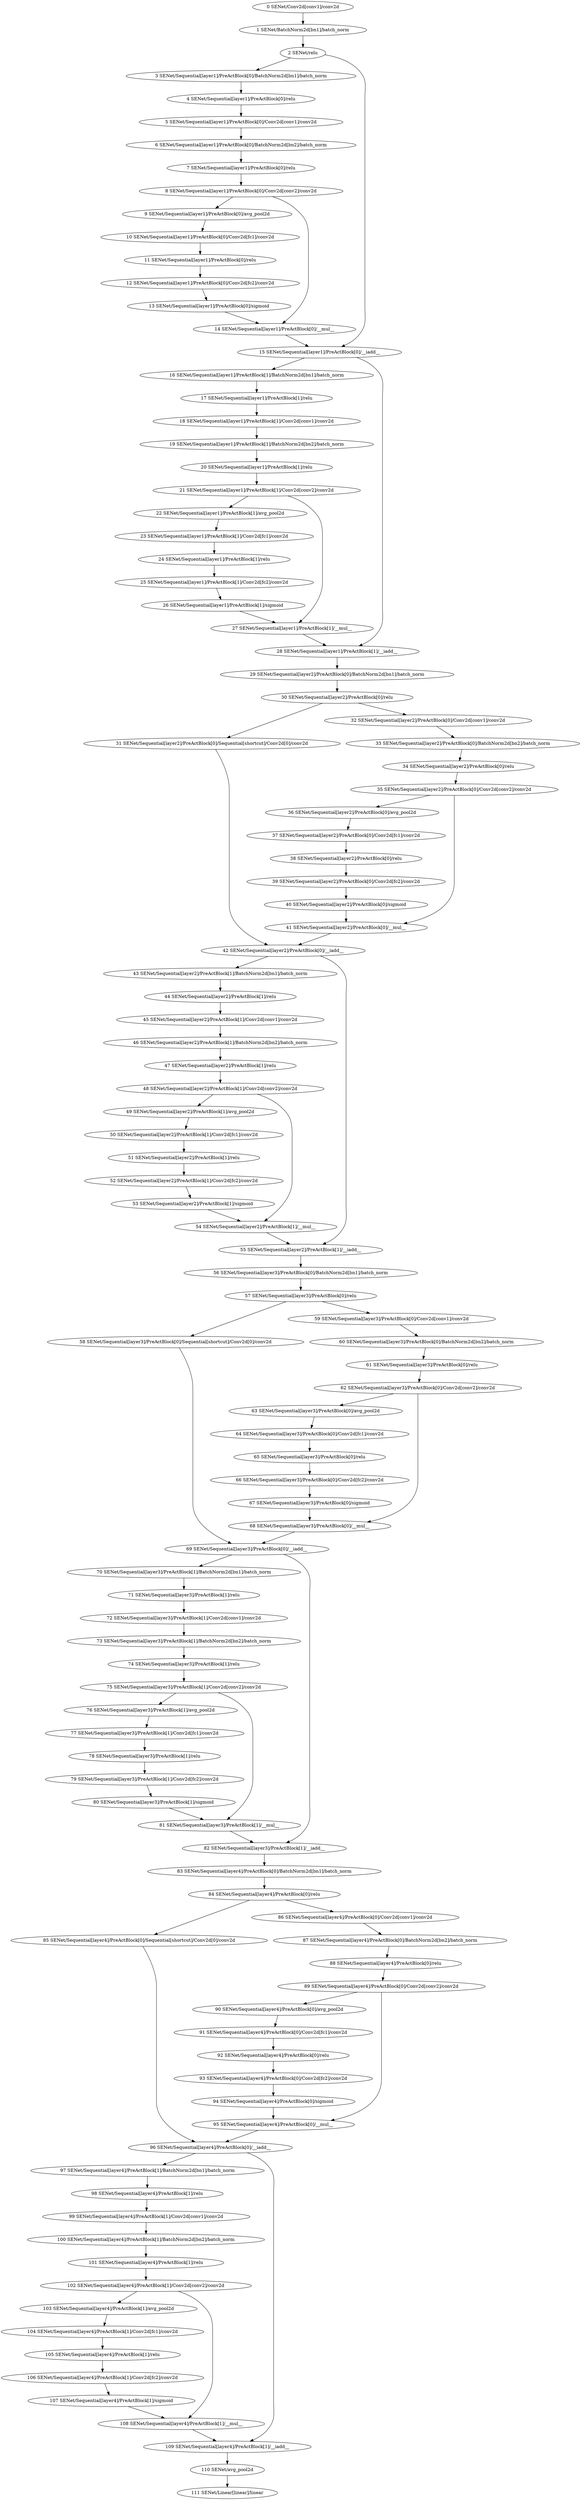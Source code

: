 strict digraph  {
"0 SENet/Conv2d[conv1]/conv2d" [id=0, scope="SENet/Conv2d[conv1]", type=conv2d];
"1 SENet/BatchNorm2d[bn1]/batch_norm" [id=1, scope="SENet/BatchNorm2d[bn1]", type=batch_norm];
"2 SENet/relu" [id=2, scope=SENet, type=relu];
"3 SENet/Sequential[layer1]/PreActBlock[0]/BatchNorm2d[bn1]/batch_norm" [id=3, scope="SENet/Sequential[layer1]/PreActBlock[0]/BatchNorm2d[bn1]", type=batch_norm];
"4 SENet/Sequential[layer1]/PreActBlock[0]/relu" [id=4, scope="SENet/Sequential[layer1]/PreActBlock[0]", type=relu];
"5 SENet/Sequential[layer1]/PreActBlock[0]/Conv2d[conv1]/conv2d" [id=5, scope="SENet/Sequential[layer1]/PreActBlock[0]/Conv2d[conv1]", type=conv2d];
"6 SENet/Sequential[layer1]/PreActBlock[0]/BatchNorm2d[bn2]/batch_norm" [id=6, scope="SENet/Sequential[layer1]/PreActBlock[0]/BatchNorm2d[bn2]", type=batch_norm];
"7 SENet/Sequential[layer1]/PreActBlock[0]/relu" [id=7, scope="SENet/Sequential[layer1]/PreActBlock[0]", type=relu];
"8 SENet/Sequential[layer1]/PreActBlock[0]/Conv2d[conv2]/conv2d" [id=8, scope="SENet/Sequential[layer1]/PreActBlock[0]/Conv2d[conv2]", type=conv2d];
"9 SENet/Sequential[layer1]/PreActBlock[0]/avg_pool2d" [id=9, scope="SENet/Sequential[layer1]/PreActBlock[0]", type=avg_pool2d];
"10 SENet/Sequential[layer1]/PreActBlock[0]/Conv2d[fc1]/conv2d" [id=10, scope="SENet/Sequential[layer1]/PreActBlock[0]/Conv2d[fc1]", type=conv2d];
"11 SENet/Sequential[layer1]/PreActBlock[0]/relu" [id=11, scope="SENet/Sequential[layer1]/PreActBlock[0]", type=relu];
"12 SENet/Sequential[layer1]/PreActBlock[0]/Conv2d[fc2]/conv2d" [id=12, scope="SENet/Sequential[layer1]/PreActBlock[0]/Conv2d[fc2]", type=conv2d];
"13 SENet/Sequential[layer1]/PreActBlock[0]/sigmoid" [id=13, scope="SENet/Sequential[layer1]/PreActBlock[0]", type=sigmoid];
"14 SENet/Sequential[layer1]/PreActBlock[0]/__mul__" [id=14, scope="SENet/Sequential[layer1]/PreActBlock[0]", type=__mul__];
"15 SENet/Sequential[layer1]/PreActBlock[0]/__iadd__" [id=15, scope="SENet/Sequential[layer1]/PreActBlock[0]", type=__iadd__];
"16 SENet/Sequential[layer1]/PreActBlock[1]/BatchNorm2d[bn1]/batch_norm" [id=16, scope="SENet/Sequential[layer1]/PreActBlock[1]/BatchNorm2d[bn1]", type=batch_norm];
"17 SENet/Sequential[layer1]/PreActBlock[1]/relu" [id=17, scope="SENet/Sequential[layer1]/PreActBlock[1]", type=relu];
"18 SENet/Sequential[layer1]/PreActBlock[1]/Conv2d[conv1]/conv2d" [id=18, scope="SENet/Sequential[layer1]/PreActBlock[1]/Conv2d[conv1]", type=conv2d];
"19 SENet/Sequential[layer1]/PreActBlock[1]/BatchNorm2d[bn2]/batch_norm" [id=19, scope="SENet/Sequential[layer1]/PreActBlock[1]/BatchNorm2d[bn2]", type=batch_norm];
"20 SENet/Sequential[layer1]/PreActBlock[1]/relu" [id=20, scope="SENet/Sequential[layer1]/PreActBlock[1]", type=relu];
"21 SENet/Sequential[layer1]/PreActBlock[1]/Conv2d[conv2]/conv2d" [id=21, scope="SENet/Sequential[layer1]/PreActBlock[1]/Conv2d[conv2]", type=conv2d];
"22 SENet/Sequential[layer1]/PreActBlock[1]/avg_pool2d" [id=22, scope="SENet/Sequential[layer1]/PreActBlock[1]", type=avg_pool2d];
"23 SENet/Sequential[layer1]/PreActBlock[1]/Conv2d[fc1]/conv2d" [id=23, scope="SENet/Sequential[layer1]/PreActBlock[1]/Conv2d[fc1]", type=conv2d];
"24 SENet/Sequential[layer1]/PreActBlock[1]/relu" [id=24, scope="SENet/Sequential[layer1]/PreActBlock[1]", type=relu];
"25 SENet/Sequential[layer1]/PreActBlock[1]/Conv2d[fc2]/conv2d" [id=25, scope="SENet/Sequential[layer1]/PreActBlock[1]/Conv2d[fc2]", type=conv2d];
"26 SENet/Sequential[layer1]/PreActBlock[1]/sigmoid" [id=26, scope="SENet/Sequential[layer1]/PreActBlock[1]", type=sigmoid];
"27 SENet/Sequential[layer1]/PreActBlock[1]/__mul__" [id=27, scope="SENet/Sequential[layer1]/PreActBlock[1]", type=__mul__];
"28 SENet/Sequential[layer1]/PreActBlock[1]/__iadd__" [id=28, scope="SENet/Sequential[layer1]/PreActBlock[1]", type=__iadd__];
"29 SENet/Sequential[layer2]/PreActBlock[0]/BatchNorm2d[bn1]/batch_norm" [id=29, scope="SENet/Sequential[layer2]/PreActBlock[0]/BatchNorm2d[bn1]", type=batch_norm];
"30 SENet/Sequential[layer2]/PreActBlock[0]/relu" [id=30, scope="SENet/Sequential[layer2]/PreActBlock[0]", type=relu];
"31 SENet/Sequential[layer2]/PreActBlock[0]/Sequential[shortcut]/Conv2d[0]/conv2d" [id=31, scope="SENet/Sequential[layer2]/PreActBlock[0]/Sequential[shortcut]/Conv2d[0]", type=conv2d];
"32 SENet/Sequential[layer2]/PreActBlock[0]/Conv2d[conv1]/conv2d" [id=32, scope="SENet/Sequential[layer2]/PreActBlock[0]/Conv2d[conv1]", type=conv2d];
"33 SENet/Sequential[layer2]/PreActBlock[0]/BatchNorm2d[bn2]/batch_norm" [id=33, scope="SENet/Sequential[layer2]/PreActBlock[0]/BatchNorm2d[bn2]", type=batch_norm];
"34 SENet/Sequential[layer2]/PreActBlock[0]/relu" [id=34, scope="SENet/Sequential[layer2]/PreActBlock[0]", type=relu];
"35 SENet/Sequential[layer2]/PreActBlock[0]/Conv2d[conv2]/conv2d" [id=35, scope="SENet/Sequential[layer2]/PreActBlock[0]/Conv2d[conv2]", type=conv2d];
"36 SENet/Sequential[layer2]/PreActBlock[0]/avg_pool2d" [id=36, scope="SENet/Sequential[layer2]/PreActBlock[0]", type=avg_pool2d];
"37 SENet/Sequential[layer2]/PreActBlock[0]/Conv2d[fc1]/conv2d" [id=37, scope="SENet/Sequential[layer2]/PreActBlock[0]/Conv2d[fc1]", type=conv2d];
"38 SENet/Sequential[layer2]/PreActBlock[0]/relu" [id=38, scope="SENet/Sequential[layer2]/PreActBlock[0]", type=relu];
"39 SENet/Sequential[layer2]/PreActBlock[0]/Conv2d[fc2]/conv2d" [id=39, scope="SENet/Sequential[layer2]/PreActBlock[0]/Conv2d[fc2]", type=conv2d];
"40 SENet/Sequential[layer2]/PreActBlock[0]/sigmoid" [id=40, scope="SENet/Sequential[layer2]/PreActBlock[0]", type=sigmoid];
"41 SENet/Sequential[layer2]/PreActBlock[0]/__mul__" [id=41, scope="SENet/Sequential[layer2]/PreActBlock[0]", type=__mul__];
"42 SENet/Sequential[layer2]/PreActBlock[0]/__iadd__" [id=42, scope="SENet/Sequential[layer2]/PreActBlock[0]", type=__iadd__];
"43 SENet/Sequential[layer2]/PreActBlock[1]/BatchNorm2d[bn1]/batch_norm" [id=43, scope="SENet/Sequential[layer2]/PreActBlock[1]/BatchNorm2d[bn1]", type=batch_norm];
"44 SENet/Sequential[layer2]/PreActBlock[1]/relu" [id=44, scope="SENet/Sequential[layer2]/PreActBlock[1]", type=relu];
"45 SENet/Sequential[layer2]/PreActBlock[1]/Conv2d[conv1]/conv2d" [id=45, scope="SENet/Sequential[layer2]/PreActBlock[1]/Conv2d[conv1]", type=conv2d];
"46 SENet/Sequential[layer2]/PreActBlock[1]/BatchNorm2d[bn2]/batch_norm" [id=46, scope="SENet/Sequential[layer2]/PreActBlock[1]/BatchNorm2d[bn2]", type=batch_norm];
"47 SENet/Sequential[layer2]/PreActBlock[1]/relu" [id=47, scope="SENet/Sequential[layer2]/PreActBlock[1]", type=relu];
"48 SENet/Sequential[layer2]/PreActBlock[1]/Conv2d[conv2]/conv2d" [id=48, scope="SENet/Sequential[layer2]/PreActBlock[1]/Conv2d[conv2]", type=conv2d];
"49 SENet/Sequential[layer2]/PreActBlock[1]/avg_pool2d" [id=49, scope="SENet/Sequential[layer2]/PreActBlock[1]", type=avg_pool2d];
"50 SENet/Sequential[layer2]/PreActBlock[1]/Conv2d[fc1]/conv2d" [id=50, scope="SENet/Sequential[layer2]/PreActBlock[1]/Conv2d[fc1]", type=conv2d];
"51 SENet/Sequential[layer2]/PreActBlock[1]/relu" [id=51, scope="SENet/Sequential[layer2]/PreActBlock[1]", type=relu];
"52 SENet/Sequential[layer2]/PreActBlock[1]/Conv2d[fc2]/conv2d" [id=52, scope="SENet/Sequential[layer2]/PreActBlock[1]/Conv2d[fc2]", type=conv2d];
"53 SENet/Sequential[layer2]/PreActBlock[1]/sigmoid" [id=53, scope="SENet/Sequential[layer2]/PreActBlock[1]", type=sigmoid];
"54 SENet/Sequential[layer2]/PreActBlock[1]/__mul__" [id=54, scope="SENet/Sequential[layer2]/PreActBlock[1]", type=__mul__];
"55 SENet/Sequential[layer2]/PreActBlock[1]/__iadd__" [id=55, scope="SENet/Sequential[layer2]/PreActBlock[1]", type=__iadd__];
"56 SENet/Sequential[layer3]/PreActBlock[0]/BatchNorm2d[bn1]/batch_norm" [id=56, scope="SENet/Sequential[layer3]/PreActBlock[0]/BatchNorm2d[bn1]", type=batch_norm];
"57 SENet/Sequential[layer3]/PreActBlock[0]/relu" [id=57, scope="SENet/Sequential[layer3]/PreActBlock[0]", type=relu];
"58 SENet/Sequential[layer3]/PreActBlock[0]/Sequential[shortcut]/Conv2d[0]/conv2d" [id=58, scope="SENet/Sequential[layer3]/PreActBlock[0]/Sequential[shortcut]/Conv2d[0]", type=conv2d];
"59 SENet/Sequential[layer3]/PreActBlock[0]/Conv2d[conv1]/conv2d" [id=59, scope="SENet/Sequential[layer3]/PreActBlock[0]/Conv2d[conv1]", type=conv2d];
"60 SENet/Sequential[layer3]/PreActBlock[0]/BatchNorm2d[bn2]/batch_norm" [id=60, scope="SENet/Sequential[layer3]/PreActBlock[0]/BatchNorm2d[bn2]", type=batch_norm];
"61 SENet/Sequential[layer3]/PreActBlock[0]/relu" [id=61, scope="SENet/Sequential[layer3]/PreActBlock[0]", type=relu];
"62 SENet/Sequential[layer3]/PreActBlock[0]/Conv2d[conv2]/conv2d" [id=62, scope="SENet/Sequential[layer3]/PreActBlock[0]/Conv2d[conv2]", type=conv2d];
"63 SENet/Sequential[layer3]/PreActBlock[0]/avg_pool2d" [id=63, scope="SENet/Sequential[layer3]/PreActBlock[0]", type=avg_pool2d];
"64 SENet/Sequential[layer3]/PreActBlock[0]/Conv2d[fc1]/conv2d" [id=64, scope="SENet/Sequential[layer3]/PreActBlock[0]/Conv2d[fc1]", type=conv2d];
"65 SENet/Sequential[layer3]/PreActBlock[0]/relu" [id=65, scope="SENet/Sequential[layer3]/PreActBlock[0]", type=relu];
"66 SENet/Sequential[layer3]/PreActBlock[0]/Conv2d[fc2]/conv2d" [id=66, scope="SENet/Sequential[layer3]/PreActBlock[0]/Conv2d[fc2]", type=conv2d];
"67 SENet/Sequential[layer3]/PreActBlock[0]/sigmoid" [id=67, scope="SENet/Sequential[layer3]/PreActBlock[0]", type=sigmoid];
"68 SENet/Sequential[layer3]/PreActBlock[0]/__mul__" [id=68, scope="SENet/Sequential[layer3]/PreActBlock[0]", type=__mul__];
"69 SENet/Sequential[layer3]/PreActBlock[0]/__iadd__" [id=69, scope="SENet/Sequential[layer3]/PreActBlock[0]", type=__iadd__];
"70 SENet/Sequential[layer3]/PreActBlock[1]/BatchNorm2d[bn1]/batch_norm" [id=70, scope="SENet/Sequential[layer3]/PreActBlock[1]/BatchNorm2d[bn1]", type=batch_norm];
"71 SENet/Sequential[layer3]/PreActBlock[1]/relu" [id=71, scope="SENet/Sequential[layer3]/PreActBlock[1]", type=relu];
"72 SENet/Sequential[layer3]/PreActBlock[1]/Conv2d[conv1]/conv2d" [id=72, scope="SENet/Sequential[layer3]/PreActBlock[1]/Conv2d[conv1]", type=conv2d];
"73 SENet/Sequential[layer3]/PreActBlock[1]/BatchNorm2d[bn2]/batch_norm" [id=73, scope="SENet/Sequential[layer3]/PreActBlock[1]/BatchNorm2d[bn2]", type=batch_norm];
"74 SENet/Sequential[layer3]/PreActBlock[1]/relu" [id=74, scope="SENet/Sequential[layer3]/PreActBlock[1]", type=relu];
"75 SENet/Sequential[layer3]/PreActBlock[1]/Conv2d[conv2]/conv2d" [id=75, scope="SENet/Sequential[layer3]/PreActBlock[1]/Conv2d[conv2]", type=conv2d];
"76 SENet/Sequential[layer3]/PreActBlock[1]/avg_pool2d" [id=76, scope="SENet/Sequential[layer3]/PreActBlock[1]", type=avg_pool2d];
"77 SENet/Sequential[layer3]/PreActBlock[1]/Conv2d[fc1]/conv2d" [id=77, scope="SENet/Sequential[layer3]/PreActBlock[1]/Conv2d[fc1]", type=conv2d];
"78 SENet/Sequential[layer3]/PreActBlock[1]/relu" [id=78, scope="SENet/Sequential[layer3]/PreActBlock[1]", type=relu];
"79 SENet/Sequential[layer3]/PreActBlock[1]/Conv2d[fc2]/conv2d" [id=79, scope="SENet/Sequential[layer3]/PreActBlock[1]/Conv2d[fc2]", type=conv2d];
"80 SENet/Sequential[layer3]/PreActBlock[1]/sigmoid" [id=80, scope="SENet/Sequential[layer3]/PreActBlock[1]", type=sigmoid];
"81 SENet/Sequential[layer3]/PreActBlock[1]/__mul__" [id=81, scope="SENet/Sequential[layer3]/PreActBlock[1]", type=__mul__];
"82 SENet/Sequential[layer3]/PreActBlock[1]/__iadd__" [id=82, scope="SENet/Sequential[layer3]/PreActBlock[1]", type=__iadd__];
"83 SENet/Sequential[layer4]/PreActBlock[0]/BatchNorm2d[bn1]/batch_norm" [id=83, scope="SENet/Sequential[layer4]/PreActBlock[0]/BatchNorm2d[bn1]", type=batch_norm];
"84 SENet/Sequential[layer4]/PreActBlock[0]/relu" [id=84, scope="SENet/Sequential[layer4]/PreActBlock[0]", type=relu];
"85 SENet/Sequential[layer4]/PreActBlock[0]/Sequential[shortcut]/Conv2d[0]/conv2d" [id=85, scope="SENet/Sequential[layer4]/PreActBlock[0]/Sequential[shortcut]/Conv2d[0]", type=conv2d];
"86 SENet/Sequential[layer4]/PreActBlock[0]/Conv2d[conv1]/conv2d" [id=86, scope="SENet/Sequential[layer4]/PreActBlock[0]/Conv2d[conv1]", type=conv2d];
"87 SENet/Sequential[layer4]/PreActBlock[0]/BatchNorm2d[bn2]/batch_norm" [id=87, scope="SENet/Sequential[layer4]/PreActBlock[0]/BatchNorm2d[bn2]", type=batch_norm];
"88 SENet/Sequential[layer4]/PreActBlock[0]/relu" [id=88, scope="SENet/Sequential[layer4]/PreActBlock[0]", type=relu];
"89 SENet/Sequential[layer4]/PreActBlock[0]/Conv2d[conv2]/conv2d" [id=89, scope="SENet/Sequential[layer4]/PreActBlock[0]/Conv2d[conv2]", type=conv2d];
"90 SENet/Sequential[layer4]/PreActBlock[0]/avg_pool2d" [id=90, scope="SENet/Sequential[layer4]/PreActBlock[0]", type=avg_pool2d];
"91 SENet/Sequential[layer4]/PreActBlock[0]/Conv2d[fc1]/conv2d" [id=91, scope="SENet/Sequential[layer4]/PreActBlock[0]/Conv2d[fc1]", type=conv2d];
"92 SENet/Sequential[layer4]/PreActBlock[0]/relu" [id=92, scope="SENet/Sequential[layer4]/PreActBlock[0]", type=relu];
"93 SENet/Sequential[layer4]/PreActBlock[0]/Conv2d[fc2]/conv2d" [id=93, scope="SENet/Sequential[layer4]/PreActBlock[0]/Conv2d[fc2]", type=conv2d];
"94 SENet/Sequential[layer4]/PreActBlock[0]/sigmoid" [id=94, scope="SENet/Sequential[layer4]/PreActBlock[0]", type=sigmoid];
"95 SENet/Sequential[layer4]/PreActBlock[0]/__mul__" [id=95, scope="SENet/Sequential[layer4]/PreActBlock[0]", type=__mul__];
"96 SENet/Sequential[layer4]/PreActBlock[0]/__iadd__" [id=96, scope="SENet/Sequential[layer4]/PreActBlock[0]", type=__iadd__];
"97 SENet/Sequential[layer4]/PreActBlock[1]/BatchNorm2d[bn1]/batch_norm" [id=97, scope="SENet/Sequential[layer4]/PreActBlock[1]/BatchNorm2d[bn1]", type=batch_norm];
"98 SENet/Sequential[layer4]/PreActBlock[1]/relu" [id=98, scope="SENet/Sequential[layer4]/PreActBlock[1]", type=relu];
"99 SENet/Sequential[layer4]/PreActBlock[1]/Conv2d[conv1]/conv2d" [id=99, scope="SENet/Sequential[layer4]/PreActBlock[1]/Conv2d[conv1]", type=conv2d];
"100 SENet/Sequential[layer4]/PreActBlock[1]/BatchNorm2d[bn2]/batch_norm" [id=100, scope="SENet/Sequential[layer4]/PreActBlock[1]/BatchNorm2d[bn2]", type=batch_norm];
"101 SENet/Sequential[layer4]/PreActBlock[1]/relu" [id=101, scope="SENet/Sequential[layer4]/PreActBlock[1]", type=relu];
"102 SENet/Sequential[layer4]/PreActBlock[1]/Conv2d[conv2]/conv2d" [id=102, scope="SENet/Sequential[layer4]/PreActBlock[1]/Conv2d[conv2]", type=conv2d];
"103 SENet/Sequential[layer4]/PreActBlock[1]/avg_pool2d" [id=103, scope="SENet/Sequential[layer4]/PreActBlock[1]", type=avg_pool2d];
"104 SENet/Sequential[layer4]/PreActBlock[1]/Conv2d[fc1]/conv2d" [id=104, scope="SENet/Sequential[layer4]/PreActBlock[1]/Conv2d[fc1]", type=conv2d];
"105 SENet/Sequential[layer4]/PreActBlock[1]/relu" [id=105, scope="SENet/Sequential[layer4]/PreActBlock[1]", type=relu];
"106 SENet/Sequential[layer4]/PreActBlock[1]/Conv2d[fc2]/conv2d" [id=106, scope="SENet/Sequential[layer4]/PreActBlock[1]/Conv2d[fc2]", type=conv2d];
"107 SENet/Sequential[layer4]/PreActBlock[1]/sigmoid" [id=107, scope="SENet/Sequential[layer4]/PreActBlock[1]", type=sigmoid];
"108 SENet/Sequential[layer4]/PreActBlock[1]/__mul__" [id=108, scope="SENet/Sequential[layer4]/PreActBlock[1]", type=__mul__];
"109 SENet/Sequential[layer4]/PreActBlock[1]/__iadd__" [id=109, scope="SENet/Sequential[layer4]/PreActBlock[1]", type=__iadd__];
"110 SENet/avg_pool2d" [id=110, scope=SENet, type=avg_pool2d];
"111 SENet/Linear[linear]/linear" [id=111, scope="SENet/Linear[linear]", type=linear];
"0 SENet/Conv2d[conv1]/conv2d" -> "1 SENet/BatchNorm2d[bn1]/batch_norm";
"1 SENet/BatchNorm2d[bn1]/batch_norm" -> "2 SENet/relu";
"2 SENet/relu" -> "3 SENet/Sequential[layer1]/PreActBlock[0]/BatchNorm2d[bn1]/batch_norm";
"3 SENet/Sequential[layer1]/PreActBlock[0]/BatchNorm2d[bn1]/batch_norm" -> "4 SENet/Sequential[layer1]/PreActBlock[0]/relu";
"4 SENet/Sequential[layer1]/PreActBlock[0]/relu" -> "5 SENet/Sequential[layer1]/PreActBlock[0]/Conv2d[conv1]/conv2d";
"5 SENet/Sequential[layer1]/PreActBlock[0]/Conv2d[conv1]/conv2d" -> "6 SENet/Sequential[layer1]/PreActBlock[0]/BatchNorm2d[bn2]/batch_norm";
"6 SENet/Sequential[layer1]/PreActBlock[0]/BatchNorm2d[bn2]/batch_norm" -> "7 SENet/Sequential[layer1]/PreActBlock[0]/relu";
"7 SENet/Sequential[layer1]/PreActBlock[0]/relu" -> "8 SENet/Sequential[layer1]/PreActBlock[0]/Conv2d[conv2]/conv2d";
"8 SENet/Sequential[layer1]/PreActBlock[0]/Conv2d[conv2]/conv2d" -> "9 SENet/Sequential[layer1]/PreActBlock[0]/avg_pool2d";
"2 SENet/relu" -> "15 SENet/Sequential[layer1]/PreActBlock[0]/__iadd__";
"8 SENet/Sequential[layer1]/PreActBlock[0]/Conv2d[conv2]/conv2d" -> "14 SENet/Sequential[layer1]/PreActBlock[0]/__mul__";
"9 SENet/Sequential[layer1]/PreActBlock[0]/avg_pool2d" -> "10 SENet/Sequential[layer1]/PreActBlock[0]/Conv2d[fc1]/conv2d";
"10 SENet/Sequential[layer1]/PreActBlock[0]/Conv2d[fc1]/conv2d" -> "11 SENet/Sequential[layer1]/PreActBlock[0]/relu";
"11 SENet/Sequential[layer1]/PreActBlock[0]/relu" -> "12 SENet/Sequential[layer1]/PreActBlock[0]/Conv2d[fc2]/conv2d";
"12 SENet/Sequential[layer1]/PreActBlock[0]/Conv2d[fc2]/conv2d" -> "13 SENet/Sequential[layer1]/PreActBlock[0]/sigmoid";
"13 SENet/Sequential[layer1]/PreActBlock[0]/sigmoid" -> "14 SENet/Sequential[layer1]/PreActBlock[0]/__mul__";
"14 SENet/Sequential[layer1]/PreActBlock[0]/__mul__" -> "15 SENet/Sequential[layer1]/PreActBlock[0]/__iadd__";
"15 SENet/Sequential[layer1]/PreActBlock[0]/__iadd__" -> "16 SENet/Sequential[layer1]/PreActBlock[1]/BatchNorm2d[bn1]/batch_norm";
"15 SENet/Sequential[layer1]/PreActBlock[0]/__iadd__" -> "28 SENet/Sequential[layer1]/PreActBlock[1]/__iadd__";
"16 SENet/Sequential[layer1]/PreActBlock[1]/BatchNorm2d[bn1]/batch_norm" -> "17 SENet/Sequential[layer1]/PreActBlock[1]/relu";
"17 SENet/Sequential[layer1]/PreActBlock[1]/relu" -> "18 SENet/Sequential[layer1]/PreActBlock[1]/Conv2d[conv1]/conv2d";
"18 SENet/Sequential[layer1]/PreActBlock[1]/Conv2d[conv1]/conv2d" -> "19 SENet/Sequential[layer1]/PreActBlock[1]/BatchNorm2d[bn2]/batch_norm";
"19 SENet/Sequential[layer1]/PreActBlock[1]/BatchNorm2d[bn2]/batch_norm" -> "20 SENet/Sequential[layer1]/PreActBlock[1]/relu";
"20 SENet/Sequential[layer1]/PreActBlock[1]/relu" -> "21 SENet/Sequential[layer1]/PreActBlock[1]/Conv2d[conv2]/conv2d";
"21 SENet/Sequential[layer1]/PreActBlock[1]/Conv2d[conv2]/conv2d" -> "22 SENet/Sequential[layer1]/PreActBlock[1]/avg_pool2d";
"21 SENet/Sequential[layer1]/PreActBlock[1]/Conv2d[conv2]/conv2d" -> "27 SENet/Sequential[layer1]/PreActBlock[1]/__mul__";
"22 SENet/Sequential[layer1]/PreActBlock[1]/avg_pool2d" -> "23 SENet/Sequential[layer1]/PreActBlock[1]/Conv2d[fc1]/conv2d";
"23 SENet/Sequential[layer1]/PreActBlock[1]/Conv2d[fc1]/conv2d" -> "24 SENet/Sequential[layer1]/PreActBlock[1]/relu";
"24 SENet/Sequential[layer1]/PreActBlock[1]/relu" -> "25 SENet/Sequential[layer1]/PreActBlock[1]/Conv2d[fc2]/conv2d";
"25 SENet/Sequential[layer1]/PreActBlock[1]/Conv2d[fc2]/conv2d" -> "26 SENet/Sequential[layer1]/PreActBlock[1]/sigmoid";
"26 SENet/Sequential[layer1]/PreActBlock[1]/sigmoid" -> "27 SENet/Sequential[layer1]/PreActBlock[1]/__mul__";
"27 SENet/Sequential[layer1]/PreActBlock[1]/__mul__" -> "28 SENet/Sequential[layer1]/PreActBlock[1]/__iadd__";
"28 SENet/Sequential[layer1]/PreActBlock[1]/__iadd__" -> "29 SENet/Sequential[layer2]/PreActBlock[0]/BatchNorm2d[bn1]/batch_norm";
"29 SENet/Sequential[layer2]/PreActBlock[0]/BatchNorm2d[bn1]/batch_norm" -> "30 SENet/Sequential[layer2]/PreActBlock[0]/relu";
"30 SENet/Sequential[layer2]/PreActBlock[0]/relu" -> "31 SENet/Sequential[layer2]/PreActBlock[0]/Sequential[shortcut]/Conv2d[0]/conv2d";
"30 SENet/Sequential[layer2]/PreActBlock[0]/relu" -> "32 SENet/Sequential[layer2]/PreActBlock[0]/Conv2d[conv1]/conv2d";
"31 SENet/Sequential[layer2]/PreActBlock[0]/Sequential[shortcut]/Conv2d[0]/conv2d" -> "42 SENet/Sequential[layer2]/PreActBlock[0]/__iadd__";
"32 SENet/Sequential[layer2]/PreActBlock[0]/Conv2d[conv1]/conv2d" -> "33 SENet/Sequential[layer2]/PreActBlock[0]/BatchNorm2d[bn2]/batch_norm";
"33 SENet/Sequential[layer2]/PreActBlock[0]/BatchNorm2d[bn2]/batch_norm" -> "34 SENet/Sequential[layer2]/PreActBlock[0]/relu";
"34 SENet/Sequential[layer2]/PreActBlock[0]/relu" -> "35 SENet/Sequential[layer2]/PreActBlock[0]/Conv2d[conv2]/conv2d";
"35 SENet/Sequential[layer2]/PreActBlock[0]/Conv2d[conv2]/conv2d" -> "36 SENet/Sequential[layer2]/PreActBlock[0]/avg_pool2d";
"35 SENet/Sequential[layer2]/PreActBlock[0]/Conv2d[conv2]/conv2d" -> "41 SENet/Sequential[layer2]/PreActBlock[0]/__mul__";
"36 SENet/Sequential[layer2]/PreActBlock[0]/avg_pool2d" -> "37 SENet/Sequential[layer2]/PreActBlock[0]/Conv2d[fc1]/conv2d";
"37 SENet/Sequential[layer2]/PreActBlock[0]/Conv2d[fc1]/conv2d" -> "38 SENet/Sequential[layer2]/PreActBlock[0]/relu";
"38 SENet/Sequential[layer2]/PreActBlock[0]/relu" -> "39 SENet/Sequential[layer2]/PreActBlock[0]/Conv2d[fc2]/conv2d";
"39 SENet/Sequential[layer2]/PreActBlock[0]/Conv2d[fc2]/conv2d" -> "40 SENet/Sequential[layer2]/PreActBlock[0]/sigmoid";
"40 SENet/Sequential[layer2]/PreActBlock[0]/sigmoid" -> "41 SENet/Sequential[layer2]/PreActBlock[0]/__mul__";
"41 SENet/Sequential[layer2]/PreActBlock[0]/__mul__" -> "42 SENet/Sequential[layer2]/PreActBlock[0]/__iadd__";
"42 SENet/Sequential[layer2]/PreActBlock[0]/__iadd__" -> "43 SENet/Sequential[layer2]/PreActBlock[1]/BatchNorm2d[bn1]/batch_norm";
"42 SENet/Sequential[layer2]/PreActBlock[0]/__iadd__" -> "55 SENet/Sequential[layer2]/PreActBlock[1]/__iadd__";
"43 SENet/Sequential[layer2]/PreActBlock[1]/BatchNorm2d[bn1]/batch_norm" -> "44 SENet/Sequential[layer2]/PreActBlock[1]/relu";
"44 SENet/Sequential[layer2]/PreActBlock[1]/relu" -> "45 SENet/Sequential[layer2]/PreActBlock[1]/Conv2d[conv1]/conv2d";
"45 SENet/Sequential[layer2]/PreActBlock[1]/Conv2d[conv1]/conv2d" -> "46 SENet/Sequential[layer2]/PreActBlock[1]/BatchNorm2d[bn2]/batch_norm";
"46 SENet/Sequential[layer2]/PreActBlock[1]/BatchNorm2d[bn2]/batch_norm" -> "47 SENet/Sequential[layer2]/PreActBlock[1]/relu";
"47 SENet/Sequential[layer2]/PreActBlock[1]/relu" -> "48 SENet/Sequential[layer2]/PreActBlock[1]/Conv2d[conv2]/conv2d";
"48 SENet/Sequential[layer2]/PreActBlock[1]/Conv2d[conv2]/conv2d" -> "49 SENet/Sequential[layer2]/PreActBlock[1]/avg_pool2d";
"48 SENet/Sequential[layer2]/PreActBlock[1]/Conv2d[conv2]/conv2d" -> "54 SENet/Sequential[layer2]/PreActBlock[1]/__mul__";
"49 SENet/Sequential[layer2]/PreActBlock[1]/avg_pool2d" -> "50 SENet/Sequential[layer2]/PreActBlock[1]/Conv2d[fc1]/conv2d";
"50 SENet/Sequential[layer2]/PreActBlock[1]/Conv2d[fc1]/conv2d" -> "51 SENet/Sequential[layer2]/PreActBlock[1]/relu";
"51 SENet/Sequential[layer2]/PreActBlock[1]/relu" -> "52 SENet/Sequential[layer2]/PreActBlock[1]/Conv2d[fc2]/conv2d";
"52 SENet/Sequential[layer2]/PreActBlock[1]/Conv2d[fc2]/conv2d" -> "53 SENet/Sequential[layer2]/PreActBlock[1]/sigmoid";
"53 SENet/Sequential[layer2]/PreActBlock[1]/sigmoid" -> "54 SENet/Sequential[layer2]/PreActBlock[1]/__mul__";
"54 SENet/Sequential[layer2]/PreActBlock[1]/__mul__" -> "55 SENet/Sequential[layer2]/PreActBlock[1]/__iadd__";
"55 SENet/Sequential[layer2]/PreActBlock[1]/__iadd__" -> "56 SENet/Sequential[layer3]/PreActBlock[0]/BatchNorm2d[bn1]/batch_norm";
"56 SENet/Sequential[layer3]/PreActBlock[0]/BatchNorm2d[bn1]/batch_norm" -> "57 SENet/Sequential[layer3]/PreActBlock[0]/relu";
"57 SENet/Sequential[layer3]/PreActBlock[0]/relu" -> "58 SENet/Sequential[layer3]/PreActBlock[0]/Sequential[shortcut]/Conv2d[0]/conv2d";
"57 SENet/Sequential[layer3]/PreActBlock[0]/relu" -> "59 SENet/Sequential[layer3]/PreActBlock[0]/Conv2d[conv1]/conv2d";
"58 SENet/Sequential[layer3]/PreActBlock[0]/Sequential[shortcut]/Conv2d[0]/conv2d" -> "69 SENet/Sequential[layer3]/PreActBlock[0]/__iadd__";
"59 SENet/Sequential[layer3]/PreActBlock[0]/Conv2d[conv1]/conv2d" -> "60 SENet/Sequential[layer3]/PreActBlock[0]/BatchNorm2d[bn2]/batch_norm";
"60 SENet/Sequential[layer3]/PreActBlock[0]/BatchNorm2d[bn2]/batch_norm" -> "61 SENet/Sequential[layer3]/PreActBlock[0]/relu";
"61 SENet/Sequential[layer3]/PreActBlock[0]/relu" -> "62 SENet/Sequential[layer3]/PreActBlock[0]/Conv2d[conv2]/conv2d";
"62 SENet/Sequential[layer3]/PreActBlock[0]/Conv2d[conv2]/conv2d" -> "63 SENet/Sequential[layer3]/PreActBlock[0]/avg_pool2d";
"62 SENet/Sequential[layer3]/PreActBlock[0]/Conv2d[conv2]/conv2d" -> "68 SENet/Sequential[layer3]/PreActBlock[0]/__mul__";
"63 SENet/Sequential[layer3]/PreActBlock[0]/avg_pool2d" -> "64 SENet/Sequential[layer3]/PreActBlock[0]/Conv2d[fc1]/conv2d";
"64 SENet/Sequential[layer3]/PreActBlock[0]/Conv2d[fc1]/conv2d" -> "65 SENet/Sequential[layer3]/PreActBlock[0]/relu";
"65 SENet/Sequential[layer3]/PreActBlock[0]/relu" -> "66 SENet/Sequential[layer3]/PreActBlock[0]/Conv2d[fc2]/conv2d";
"66 SENet/Sequential[layer3]/PreActBlock[0]/Conv2d[fc2]/conv2d" -> "67 SENet/Sequential[layer3]/PreActBlock[0]/sigmoid";
"67 SENet/Sequential[layer3]/PreActBlock[0]/sigmoid" -> "68 SENet/Sequential[layer3]/PreActBlock[0]/__mul__";
"68 SENet/Sequential[layer3]/PreActBlock[0]/__mul__" -> "69 SENet/Sequential[layer3]/PreActBlock[0]/__iadd__";
"69 SENet/Sequential[layer3]/PreActBlock[0]/__iadd__" -> "70 SENet/Sequential[layer3]/PreActBlock[1]/BatchNorm2d[bn1]/batch_norm";
"69 SENet/Sequential[layer3]/PreActBlock[0]/__iadd__" -> "82 SENet/Sequential[layer3]/PreActBlock[1]/__iadd__";
"70 SENet/Sequential[layer3]/PreActBlock[1]/BatchNorm2d[bn1]/batch_norm" -> "71 SENet/Sequential[layer3]/PreActBlock[1]/relu";
"71 SENet/Sequential[layer3]/PreActBlock[1]/relu" -> "72 SENet/Sequential[layer3]/PreActBlock[1]/Conv2d[conv1]/conv2d";
"72 SENet/Sequential[layer3]/PreActBlock[1]/Conv2d[conv1]/conv2d" -> "73 SENet/Sequential[layer3]/PreActBlock[1]/BatchNorm2d[bn2]/batch_norm";
"73 SENet/Sequential[layer3]/PreActBlock[1]/BatchNorm2d[bn2]/batch_norm" -> "74 SENet/Sequential[layer3]/PreActBlock[1]/relu";
"74 SENet/Sequential[layer3]/PreActBlock[1]/relu" -> "75 SENet/Sequential[layer3]/PreActBlock[1]/Conv2d[conv2]/conv2d";
"75 SENet/Sequential[layer3]/PreActBlock[1]/Conv2d[conv2]/conv2d" -> "76 SENet/Sequential[layer3]/PreActBlock[1]/avg_pool2d";
"75 SENet/Sequential[layer3]/PreActBlock[1]/Conv2d[conv2]/conv2d" -> "81 SENet/Sequential[layer3]/PreActBlock[1]/__mul__";
"76 SENet/Sequential[layer3]/PreActBlock[1]/avg_pool2d" -> "77 SENet/Sequential[layer3]/PreActBlock[1]/Conv2d[fc1]/conv2d";
"77 SENet/Sequential[layer3]/PreActBlock[1]/Conv2d[fc1]/conv2d" -> "78 SENet/Sequential[layer3]/PreActBlock[1]/relu";
"78 SENet/Sequential[layer3]/PreActBlock[1]/relu" -> "79 SENet/Sequential[layer3]/PreActBlock[1]/Conv2d[fc2]/conv2d";
"79 SENet/Sequential[layer3]/PreActBlock[1]/Conv2d[fc2]/conv2d" -> "80 SENet/Sequential[layer3]/PreActBlock[1]/sigmoid";
"80 SENet/Sequential[layer3]/PreActBlock[1]/sigmoid" -> "81 SENet/Sequential[layer3]/PreActBlock[1]/__mul__";
"81 SENet/Sequential[layer3]/PreActBlock[1]/__mul__" -> "82 SENet/Sequential[layer3]/PreActBlock[1]/__iadd__";
"82 SENet/Sequential[layer3]/PreActBlock[1]/__iadd__" -> "83 SENet/Sequential[layer4]/PreActBlock[0]/BatchNorm2d[bn1]/batch_norm";
"83 SENet/Sequential[layer4]/PreActBlock[0]/BatchNorm2d[bn1]/batch_norm" -> "84 SENet/Sequential[layer4]/PreActBlock[0]/relu";
"84 SENet/Sequential[layer4]/PreActBlock[0]/relu" -> "85 SENet/Sequential[layer4]/PreActBlock[0]/Sequential[shortcut]/Conv2d[0]/conv2d";
"84 SENet/Sequential[layer4]/PreActBlock[0]/relu" -> "86 SENet/Sequential[layer4]/PreActBlock[0]/Conv2d[conv1]/conv2d";
"85 SENet/Sequential[layer4]/PreActBlock[0]/Sequential[shortcut]/Conv2d[0]/conv2d" -> "96 SENet/Sequential[layer4]/PreActBlock[0]/__iadd__";
"86 SENet/Sequential[layer4]/PreActBlock[0]/Conv2d[conv1]/conv2d" -> "87 SENet/Sequential[layer4]/PreActBlock[0]/BatchNorm2d[bn2]/batch_norm";
"87 SENet/Sequential[layer4]/PreActBlock[0]/BatchNorm2d[bn2]/batch_norm" -> "88 SENet/Sequential[layer4]/PreActBlock[0]/relu";
"88 SENet/Sequential[layer4]/PreActBlock[0]/relu" -> "89 SENet/Sequential[layer4]/PreActBlock[0]/Conv2d[conv2]/conv2d";
"89 SENet/Sequential[layer4]/PreActBlock[0]/Conv2d[conv2]/conv2d" -> "90 SENet/Sequential[layer4]/PreActBlock[0]/avg_pool2d";
"89 SENet/Sequential[layer4]/PreActBlock[0]/Conv2d[conv2]/conv2d" -> "95 SENet/Sequential[layer4]/PreActBlock[0]/__mul__";
"90 SENet/Sequential[layer4]/PreActBlock[0]/avg_pool2d" -> "91 SENet/Sequential[layer4]/PreActBlock[0]/Conv2d[fc1]/conv2d";
"91 SENet/Sequential[layer4]/PreActBlock[0]/Conv2d[fc1]/conv2d" -> "92 SENet/Sequential[layer4]/PreActBlock[0]/relu";
"92 SENet/Sequential[layer4]/PreActBlock[0]/relu" -> "93 SENet/Sequential[layer4]/PreActBlock[0]/Conv2d[fc2]/conv2d";
"93 SENet/Sequential[layer4]/PreActBlock[0]/Conv2d[fc2]/conv2d" -> "94 SENet/Sequential[layer4]/PreActBlock[0]/sigmoid";
"94 SENet/Sequential[layer4]/PreActBlock[0]/sigmoid" -> "95 SENet/Sequential[layer4]/PreActBlock[0]/__mul__";
"95 SENet/Sequential[layer4]/PreActBlock[0]/__mul__" -> "96 SENet/Sequential[layer4]/PreActBlock[0]/__iadd__";
"96 SENet/Sequential[layer4]/PreActBlock[0]/__iadd__" -> "97 SENet/Sequential[layer4]/PreActBlock[1]/BatchNorm2d[bn1]/batch_norm";
"97 SENet/Sequential[layer4]/PreActBlock[1]/BatchNorm2d[bn1]/batch_norm" -> "98 SENet/Sequential[layer4]/PreActBlock[1]/relu";
"98 SENet/Sequential[layer4]/PreActBlock[1]/relu" -> "99 SENet/Sequential[layer4]/PreActBlock[1]/Conv2d[conv1]/conv2d";
"96 SENet/Sequential[layer4]/PreActBlock[0]/__iadd__" -> "109 SENet/Sequential[layer4]/PreActBlock[1]/__iadd__";
"99 SENet/Sequential[layer4]/PreActBlock[1]/Conv2d[conv1]/conv2d" -> "100 SENet/Sequential[layer4]/PreActBlock[1]/BatchNorm2d[bn2]/batch_norm";
"100 SENet/Sequential[layer4]/PreActBlock[1]/BatchNorm2d[bn2]/batch_norm" -> "101 SENet/Sequential[layer4]/PreActBlock[1]/relu";
"101 SENet/Sequential[layer4]/PreActBlock[1]/relu" -> "102 SENet/Sequential[layer4]/PreActBlock[1]/Conv2d[conv2]/conv2d";
"102 SENet/Sequential[layer4]/PreActBlock[1]/Conv2d[conv2]/conv2d" -> "103 SENet/Sequential[layer4]/PreActBlock[1]/avg_pool2d";
"102 SENet/Sequential[layer4]/PreActBlock[1]/Conv2d[conv2]/conv2d" -> "108 SENet/Sequential[layer4]/PreActBlock[1]/__mul__";
"103 SENet/Sequential[layer4]/PreActBlock[1]/avg_pool2d" -> "104 SENet/Sequential[layer4]/PreActBlock[1]/Conv2d[fc1]/conv2d";
"104 SENet/Sequential[layer4]/PreActBlock[1]/Conv2d[fc1]/conv2d" -> "105 SENet/Sequential[layer4]/PreActBlock[1]/relu";
"105 SENet/Sequential[layer4]/PreActBlock[1]/relu" -> "106 SENet/Sequential[layer4]/PreActBlock[1]/Conv2d[fc2]/conv2d";
"106 SENet/Sequential[layer4]/PreActBlock[1]/Conv2d[fc2]/conv2d" -> "107 SENet/Sequential[layer4]/PreActBlock[1]/sigmoid";
"107 SENet/Sequential[layer4]/PreActBlock[1]/sigmoid" -> "108 SENet/Sequential[layer4]/PreActBlock[1]/__mul__";
"108 SENet/Sequential[layer4]/PreActBlock[1]/__mul__" -> "109 SENet/Sequential[layer4]/PreActBlock[1]/__iadd__";
"109 SENet/Sequential[layer4]/PreActBlock[1]/__iadd__" -> "110 SENet/avg_pool2d";
"110 SENet/avg_pool2d" -> "111 SENet/Linear[linear]/linear";
}
